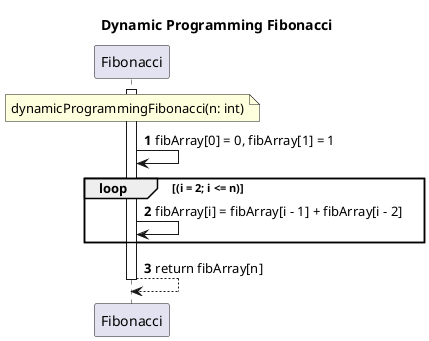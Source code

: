 @startuml
'https://plantuml.com/sequence-diagram

autonumber

title Dynamic Programming Fibonacci

participant Fibonacci
note over Fibonacci: dynamicProgrammingFibonacci(n: int)
activate Fibonacci
Fibonacci -> Fibonacci: fibArray[0] = 0, fibArray[1] = 1
loop (i = 2; i <= n)
  Fibonacci -> Fibonacci: fibArray[i] = fibArray[i - 1] + fibArray[i - 2]
end
Fibonacci --> Fibonacci: return fibArray[n]
deactivate Fibonacci
@enduml